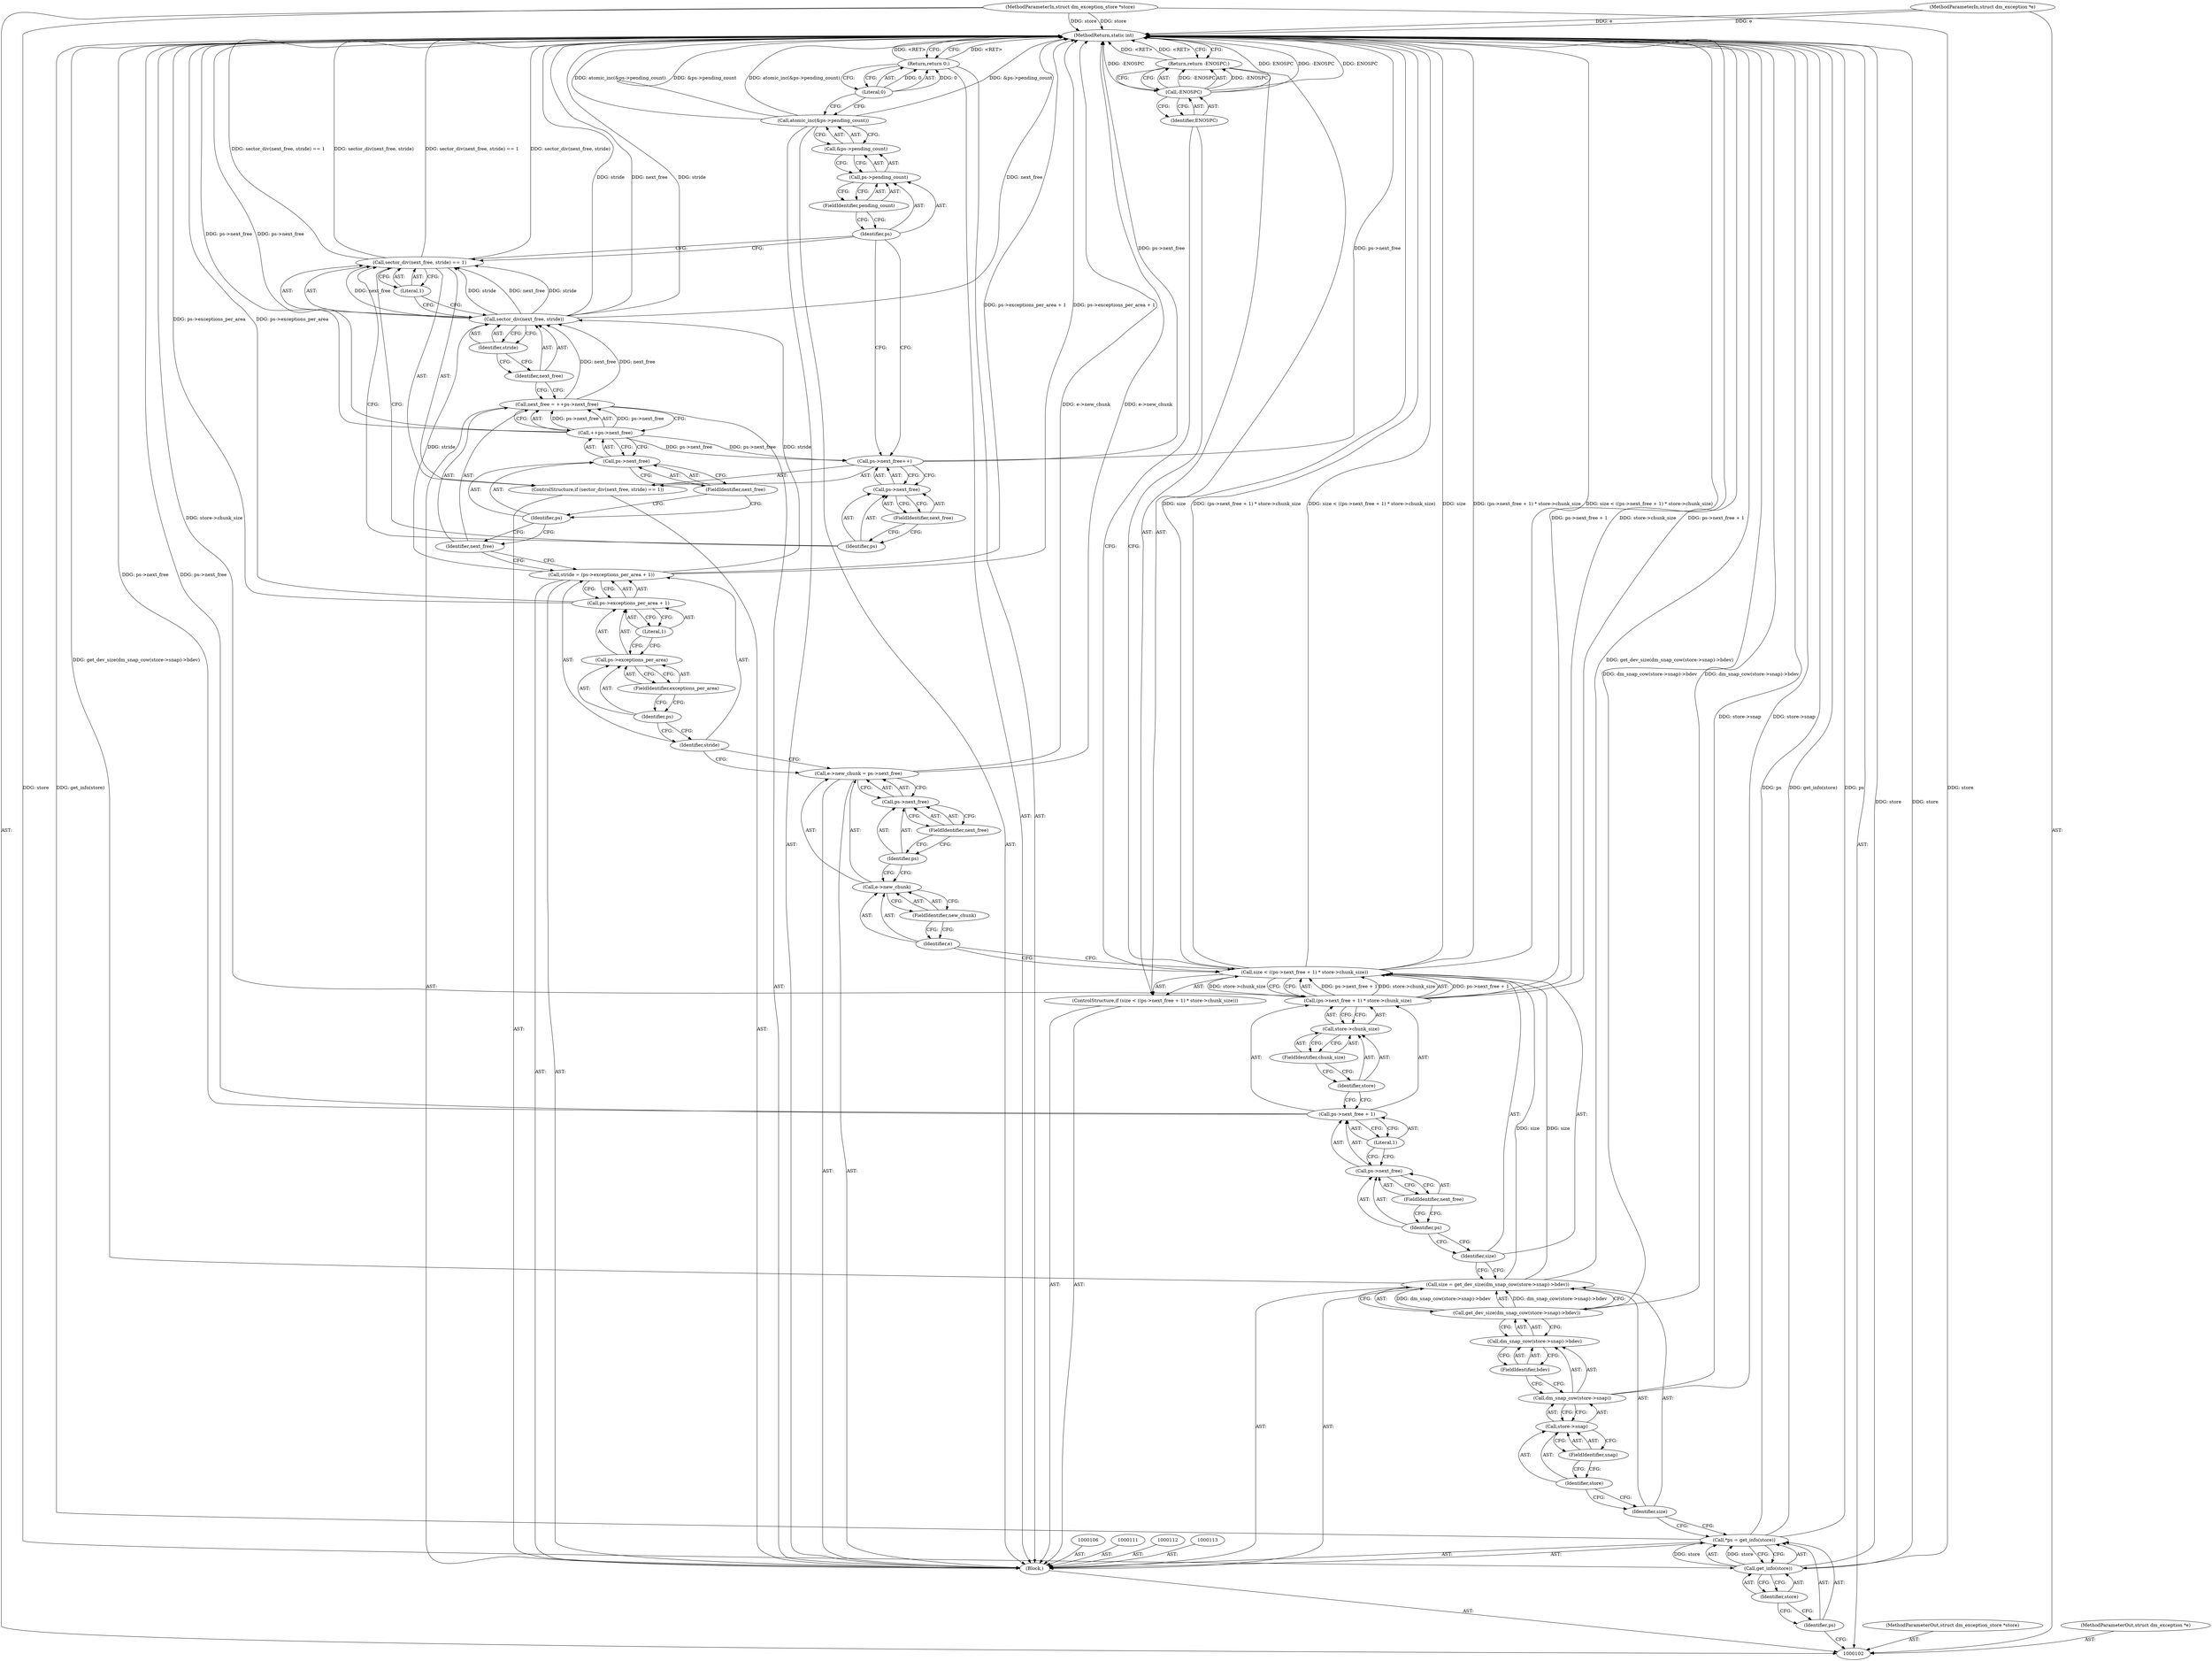digraph "1_linux_e9c6a182649f4259db704ae15a91ac820e63b0ca" {
"1000175" [label="(MethodReturn,static int)"];
"1000103" [label="(MethodParameterIn,struct dm_exception_store *store)"];
"1000254" [label="(MethodParameterOut,struct dm_exception_store *store)"];
"1000123" [label="(ControlStructure,if (size < ((ps->next_free + 1) * store->chunk_size)))"];
"1000126" [label="(Call,(ps->next_free + 1) * store->chunk_size)"];
"1000127" [label="(Call,ps->next_free + 1)"];
"1000128" [label="(Call,ps->next_free)"];
"1000129" [label="(Identifier,ps)"];
"1000130" [label="(FieldIdentifier,next_free)"];
"1000131" [label="(Literal,1)"];
"1000132" [label="(Call,store->chunk_size)"];
"1000133" [label="(Identifier,store)"];
"1000134" [label="(FieldIdentifier,chunk_size)"];
"1000124" [label="(Call,size < ((ps->next_free + 1) * store->chunk_size))"];
"1000125" [label="(Identifier,size)"];
"1000137" [label="(Identifier,ENOSPC)"];
"1000135" [label="(Return,return -ENOSPC;)"];
"1000136" [label="(Call,-ENOSPC)"];
"1000138" [label="(Call,e->new_chunk = ps->next_free)"];
"1000139" [label="(Call,e->new_chunk)"];
"1000140" [label="(Identifier,e)"];
"1000142" [label="(Call,ps->next_free)"];
"1000143" [label="(Identifier,ps)"];
"1000144" [label="(FieldIdentifier,next_free)"];
"1000141" [label="(FieldIdentifier,new_chunk)"];
"1000145" [label="(Call,stride = (ps->exceptions_per_area + 1))"];
"1000146" [label="(Identifier,stride)"];
"1000147" [label="(Call,ps->exceptions_per_area + 1)"];
"1000148" [label="(Call,ps->exceptions_per_area)"];
"1000149" [label="(Identifier,ps)"];
"1000150" [label="(FieldIdentifier,exceptions_per_area)"];
"1000151" [label="(Literal,1)"];
"1000104" [label="(MethodParameterIn,struct dm_exception *e)"];
"1000255" [label="(MethodParameterOut,struct dm_exception *e)"];
"1000152" [label="(Call,next_free = ++ps->next_free)"];
"1000153" [label="(Identifier,next_free)"];
"1000154" [label="(Call,++ps->next_free)"];
"1000155" [label="(Call,ps->next_free)"];
"1000156" [label="(Identifier,ps)"];
"1000157" [label="(FieldIdentifier,next_free)"];
"1000158" [label="(ControlStructure,if (sector_div(next_free, stride) == 1))"];
"1000161" [label="(Identifier,next_free)"];
"1000162" [label="(Identifier,stride)"];
"1000163" [label="(Literal,1)"];
"1000159" [label="(Call,sector_div(next_free, stride) == 1)"];
"1000160" [label="(Call,sector_div(next_free, stride))"];
"1000164" [label="(Call,ps->next_free++)"];
"1000165" [label="(Call,ps->next_free)"];
"1000166" [label="(Identifier,ps)"];
"1000167" [label="(FieldIdentifier,next_free)"];
"1000169" [label="(Call,&ps->pending_count)"];
"1000170" [label="(Call,ps->pending_count)"];
"1000171" [label="(Identifier,ps)"];
"1000172" [label="(FieldIdentifier,pending_count)"];
"1000168" [label="(Call,atomic_inc(&ps->pending_count))"];
"1000173" [label="(Return,return 0;)"];
"1000174" [label="(Literal,0)"];
"1000105" [label="(Block,)"];
"1000107" [label="(Call,*ps = get_info(store))"];
"1000108" [label="(Identifier,ps)"];
"1000109" [label="(Call,get_info(store))"];
"1000110" [label="(Identifier,store)"];
"1000114" [label="(Call,size = get_dev_size(dm_snap_cow(store->snap)->bdev))"];
"1000115" [label="(Identifier,size)"];
"1000116" [label="(Call,get_dev_size(dm_snap_cow(store->snap)->bdev))"];
"1000117" [label="(Call,dm_snap_cow(store->snap)->bdev)"];
"1000118" [label="(Call,dm_snap_cow(store->snap))"];
"1000119" [label="(Call,store->snap)"];
"1000120" [label="(Identifier,store)"];
"1000121" [label="(FieldIdentifier,snap)"];
"1000122" [label="(FieldIdentifier,bdev)"];
"1000175" -> "1000102"  [label="AST: "];
"1000175" -> "1000135"  [label="CFG: "];
"1000175" -> "1000173"  [label="CFG: "];
"1000173" -> "1000175"  [label="DDG: <RET>"];
"1000124" -> "1000175"  [label="DDG: size"];
"1000124" -> "1000175"  [label="DDG: (ps->next_free + 1) * store->chunk_size"];
"1000124" -> "1000175"  [label="DDG: size < ((ps->next_free + 1) * store->chunk_size)"];
"1000107" -> "1000175"  [label="DDG: ps"];
"1000107" -> "1000175"  [label="DDG: get_info(store)"];
"1000168" -> "1000175"  [label="DDG: &ps->pending_count"];
"1000168" -> "1000175"  [label="DDG: atomic_inc(&ps->pending_count)"];
"1000104" -> "1000175"  [label="DDG: e"];
"1000147" -> "1000175"  [label="DDG: ps->exceptions_per_area"];
"1000126" -> "1000175"  [label="DDG: ps->next_free + 1"];
"1000126" -> "1000175"  [label="DDG: store->chunk_size"];
"1000109" -> "1000175"  [label="DDG: store"];
"1000118" -> "1000175"  [label="DDG: store->snap"];
"1000160" -> "1000175"  [label="DDG: stride"];
"1000160" -> "1000175"  [label="DDG: next_free"];
"1000159" -> "1000175"  [label="DDG: sector_div(next_free, stride) == 1"];
"1000159" -> "1000175"  [label="DDG: sector_div(next_free, stride)"];
"1000116" -> "1000175"  [label="DDG: dm_snap_cow(store->snap)->bdev"];
"1000138" -> "1000175"  [label="DDG: e->new_chunk"];
"1000154" -> "1000175"  [label="DDG: ps->next_free"];
"1000103" -> "1000175"  [label="DDG: store"];
"1000136" -> "1000175"  [label="DDG: -ENOSPC"];
"1000136" -> "1000175"  [label="DDG: ENOSPC"];
"1000127" -> "1000175"  [label="DDG: ps->next_free"];
"1000145" -> "1000175"  [label="DDG: ps->exceptions_per_area + 1"];
"1000114" -> "1000175"  [label="DDG: get_dev_size(dm_snap_cow(store->snap)->bdev)"];
"1000164" -> "1000175"  [label="DDG: ps->next_free"];
"1000135" -> "1000175"  [label="DDG: <RET>"];
"1000103" -> "1000102"  [label="AST: "];
"1000103" -> "1000175"  [label="DDG: store"];
"1000103" -> "1000109"  [label="DDG: store"];
"1000254" -> "1000102"  [label="AST: "];
"1000123" -> "1000105"  [label="AST: "];
"1000124" -> "1000123"  [label="AST: "];
"1000135" -> "1000123"  [label="AST: "];
"1000126" -> "1000124"  [label="AST: "];
"1000126" -> "1000132"  [label="CFG: "];
"1000127" -> "1000126"  [label="AST: "];
"1000132" -> "1000126"  [label="AST: "];
"1000124" -> "1000126"  [label="CFG: "];
"1000126" -> "1000175"  [label="DDG: ps->next_free + 1"];
"1000126" -> "1000175"  [label="DDG: store->chunk_size"];
"1000126" -> "1000124"  [label="DDG: ps->next_free + 1"];
"1000126" -> "1000124"  [label="DDG: store->chunk_size"];
"1000127" -> "1000126"  [label="AST: "];
"1000127" -> "1000131"  [label="CFG: "];
"1000128" -> "1000127"  [label="AST: "];
"1000131" -> "1000127"  [label="AST: "];
"1000133" -> "1000127"  [label="CFG: "];
"1000127" -> "1000175"  [label="DDG: ps->next_free"];
"1000128" -> "1000127"  [label="AST: "];
"1000128" -> "1000130"  [label="CFG: "];
"1000129" -> "1000128"  [label="AST: "];
"1000130" -> "1000128"  [label="AST: "];
"1000131" -> "1000128"  [label="CFG: "];
"1000129" -> "1000128"  [label="AST: "];
"1000129" -> "1000125"  [label="CFG: "];
"1000130" -> "1000129"  [label="CFG: "];
"1000130" -> "1000128"  [label="AST: "];
"1000130" -> "1000129"  [label="CFG: "];
"1000128" -> "1000130"  [label="CFG: "];
"1000131" -> "1000127"  [label="AST: "];
"1000131" -> "1000128"  [label="CFG: "];
"1000127" -> "1000131"  [label="CFG: "];
"1000132" -> "1000126"  [label="AST: "];
"1000132" -> "1000134"  [label="CFG: "];
"1000133" -> "1000132"  [label="AST: "];
"1000134" -> "1000132"  [label="AST: "];
"1000126" -> "1000132"  [label="CFG: "];
"1000133" -> "1000132"  [label="AST: "];
"1000133" -> "1000127"  [label="CFG: "];
"1000134" -> "1000133"  [label="CFG: "];
"1000134" -> "1000132"  [label="AST: "];
"1000134" -> "1000133"  [label="CFG: "];
"1000132" -> "1000134"  [label="CFG: "];
"1000124" -> "1000123"  [label="AST: "];
"1000124" -> "1000126"  [label="CFG: "];
"1000125" -> "1000124"  [label="AST: "];
"1000126" -> "1000124"  [label="AST: "];
"1000137" -> "1000124"  [label="CFG: "];
"1000140" -> "1000124"  [label="CFG: "];
"1000124" -> "1000175"  [label="DDG: size"];
"1000124" -> "1000175"  [label="DDG: (ps->next_free + 1) * store->chunk_size"];
"1000124" -> "1000175"  [label="DDG: size < ((ps->next_free + 1) * store->chunk_size)"];
"1000114" -> "1000124"  [label="DDG: size"];
"1000126" -> "1000124"  [label="DDG: ps->next_free + 1"];
"1000126" -> "1000124"  [label="DDG: store->chunk_size"];
"1000125" -> "1000124"  [label="AST: "];
"1000125" -> "1000114"  [label="CFG: "];
"1000129" -> "1000125"  [label="CFG: "];
"1000137" -> "1000136"  [label="AST: "];
"1000137" -> "1000124"  [label="CFG: "];
"1000136" -> "1000137"  [label="CFG: "];
"1000135" -> "1000123"  [label="AST: "];
"1000135" -> "1000136"  [label="CFG: "];
"1000136" -> "1000135"  [label="AST: "];
"1000175" -> "1000135"  [label="CFG: "];
"1000135" -> "1000175"  [label="DDG: <RET>"];
"1000136" -> "1000135"  [label="DDG: -ENOSPC"];
"1000136" -> "1000135"  [label="AST: "];
"1000136" -> "1000137"  [label="CFG: "];
"1000137" -> "1000136"  [label="AST: "];
"1000135" -> "1000136"  [label="CFG: "];
"1000136" -> "1000175"  [label="DDG: -ENOSPC"];
"1000136" -> "1000175"  [label="DDG: ENOSPC"];
"1000136" -> "1000135"  [label="DDG: -ENOSPC"];
"1000138" -> "1000105"  [label="AST: "];
"1000138" -> "1000142"  [label="CFG: "];
"1000139" -> "1000138"  [label="AST: "];
"1000142" -> "1000138"  [label="AST: "];
"1000146" -> "1000138"  [label="CFG: "];
"1000138" -> "1000175"  [label="DDG: e->new_chunk"];
"1000139" -> "1000138"  [label="AST: "];
"1000139" -> "1000141"  [label="CFG: "];
"1000140" -> "1000139"  [label="AST: "];
"1000141" -> "1000139"  [label="AST: "];
"1000143" -> "1000139"  [label="CFG: "];
"1000140" -> "1000139"  [label="AST: "];
"1000140" -> "1000124"  [label="CFG: "];
"1000141" -> "1000140"  [label="CFG: "];
"1000142" -> "1000138"  [label="AST: "];
"1000142" -> "1000144"  [label="CFG: "];
"1000143" -> "1000142"  [label="AST: "];
"1000144" -> "1000142"  [label="AST: "];
"1000138" -> "1000142"  [label="CFG: "];
"1000143" -> "1000142"  [label="AST: "];
"1000143" -> "1000139"  [label="CFG: "];
"1000144" -> "1000143"  [label="CFG: "];
"1000144" -> "1000142"  [label="AST: "];
"1000144" -> "1000143"  [label="CFG: "];
"1000142" -> "1000144"  [label="CFG: "];
"1000141" -> "1000139"  [label="AST: "];
"1000141" -> "1000140"  [label="CFG: "];
"1000139" -> "1000141"  [label="CFG: "];
"1000145" -> "1000105"  [label="AST: "];
"1000145" -> "1000147"  [label="CFG: "];
"1000146" -> "1000145"  [label="AST: "];
"1000147" -> "1000145"  [label="AST: "];
"1000153" -> "1000145"  [label="CFG: "];
"1000145" -> "1000175"  [label="DDG: ps->exceptions_per_area + 1"];
"1000145" -> "1000160"  [label="DDG: stride"];
"1000146" -> "1000145"  [label="AST: "];
"1000146" -> "1000138"  [label="CFG: "];
"1000149" -> "1000146"  [label="CFG: "];
"1000147" -> "1000145"  [label="AST: "];
"1000147" -> "1000151"  [label="CFG: "];
"1000148" -> "1000147"  [label="AST: "];
"1000151" -> "1000147"  [label="AST: "];
"1000145" -> "1000147"  [label="CFG: "];
"1000147" -> "1000175"  [label="DDG: ps->exceptions_per_area"];
"1000148" -> "1000147"  [label="AST: "];
"1000148" -> "1000150"  [label="CFG: "];
"1000149" -> "1000148"  [label="AST: "];
"1000150" -> "1000148"  [label="AST: "];
"1000151" -> "1000148"  [label="CFG: "];
"1000149" -> "1000148"  [label="AST: "];
"1000149" -> "1000146"  [label="CFG: "];
"1000150" -> "1000149"  [label="CFG: "];
"1000150" -> "1000148"  [label="AST: "];
"1000150" -> "1000149"  [label="CFG: "];
"1000148" -> "1000150"  [label="CFG: "];
"1000151" -> "1000147"  [label="AST: "];
"1000151" -> "1000148"  [label="CFG: "];
"1000147" -> "1000151"  [label="CFG: "];
"1000104" -> "1000102"  [label="AST: "];
"1000104" -> "1000175"  [label="DDG: e"];
"1000255" -> "1000102"  [label="AST: "];
"1000152" -> "1000105"  [label="AST: "];
"1000152" -> "1000154"  [label="CFG: "];
"1000153" -> "1000152"  [label="AST: "];
"1000154" -> "1000152"  [label="AST: "];
"1000161" -> "1000152"  [label="CFG: "];
"1000154" -> "1000152"  [label="DDG: ps->next_free"];
"1000152" -> "1000160"  [label="DDG: next_free"];
"1000153" -> "1000152"  [label="AST: "];
"1000153" -> "1000145"  [label="CFG: "];
"1000156" -> "1000153"  [label="CFG: "];
"1000154" -> "1000152"  [label="AST: "];
"1000154" -> "1000155"  [label="CFG: "];
"1000155" -> "1000154"  [label="AST: "];
"1000152" -> "1000154"  [label="CFG: "];
"1000154" -> "1000175"  [label="DDG: ps->next_free"];
"1000154" -> "1000152"  [label="DDG: ps->next_free"];
"1000154" -> "1000164"  [label="DDG: ps->next_free"];
"1000155" -> "1000154"  [label="AST: "];
"1000155" -> "1000157"  [label="CFG: "];
"1000156" -> "1000155"  [label="AST: "];
"1000157" -> "1000155"  [label="AST: "];
"1000154" -> "1000155"  [label="CFG: "];
"1000156" -> "1000155"  [label="AST: "];
"1000156" -> "1000153"  [label="CFG: "];
"1000157" -> "1000156"  [label="CFG: "];
"1000157" -> "1000155"  [label="AST: "];
"1000157" -> "1000156"  [label="CFG: "];
"1000155" -> "1000157"  [label="CFG: "];
"1000158" -> "1000105"  [label="AST: "];
"1000159" -> "1000158"  [label="AST: "];
"1000164" -> "1000158"  [label="AST: "];
"1000161" -> "1000160"  [label="AST: "];
"1000161" -> "1000152"  [label="CFG: "];
"1000162" -> "1000161"  [label="CFG: "];
"1000162" -> "1000160"  [label="AST: "];
"1000162" -> "1000161"  [label="CFG: "];
"1000160" -> "1000162"  [label="CFG: "];
"1000163" -> "1000159"  [label="AST: "];
"1000163" -> "1000160"  [label="CFG: "];
"1000159" -> "1000163"  [label="CFG: "];
"1000159" -> "1000158"  [label="AST: "];
"1000159" -> "1000163"  [label="CFG: "];
"1000160" -> "1000159"  [label="AST: "];
"1000163" -> "1000159"  [label="AST: "];
"1000166" -> "1000159"  [label="CFG: "];
"1000171" -> "1000159"  [label="CFG: "];
"1000159" -> "1000175"  [label="DDG: sector_div(next_free, stride) == 1"];
"1000159" -> "1000175"  [label="DDG: sector_div(next_free, stride)"];
"1000160" -> "1000159"  [label="DDG: next_free"];
"1000160" -> "1000159"  [label="DDG: stride"];
"1000160" -> "1000159"  [label="AST: "];
"1000160" -> "1000162"  [label="CFG: "];
"1000161" -> "1000160"  [label="AST: "];
"1000162" -> "1000160"  [label="AST: "];
"1000163" -> "1000160"  [label="CFG: "];
"1000160" -> "1000175"  [label="DDG: stride"];
"1000160" -> "1000175"  [label="DDG: next_free"];
"1000160" -> "1000159"  [label="DDG: next_free"];
"1000160" -> "1000159"  [label="DDG: stride"];
"1000152" -> "1000160"  [label="DDG: next_free"];
"1000145" -> "1000160"  [label="DDG: stride"];
"1000164" -> "1000158"  [label="AST: "];
"1000164" -> "1000165"  [label="CFG: "];
"1000165" -> "1000164"  [label="AST: "];
"1000171" -> "1000164"  [label="CFG: "];
"1000164" -> "1000175"  [label="DDG: ps->next_free"];
"1000154" -> "1000164"  [label="DDG: ps->next_free"];
"1000165" -> "1000164"  [label="AST: "];
"1000165" -> "1000167"  [label="CFG: "];
"1000166" -> "1000165"  [label="AST: "];
"1000167" -> "1000165"  [label="AST: "];
"1000164" -> "1000165"  [label="CFG: "];
"1000166" -> "1000165"  [label="AST: "];
"1000166" -> "1000159"  [label="CFG: "];
"1000167" -> "1000166"  [label="CFG: "];
"1000167" -> "1000165"  [label="AST: "];
"1000167" -> "1000166"  [label="CFG: "];
"1000165" -> "1000167"  [label="CFG: "];
"1000169" -> "1000168"  [label="AST: "];
"1000169" -> "1000170"  [label="CFG: "];
"1000170" -> "1000169"  [label="AST: "];
"1000168" -> "1000169"  [label="CFG: "];
"1000170" -> "1000169"  [label="AST: "];
"1000170" -> "1000172"  [label="CFG: "];
"1000171" -> "1000170"  [label="AST: "];
"1000172" -> "1000170"  [label="AST: "];
"1000169" -> "1000170"  [label="CFG: "];
"1000171" -> "1000170"  [label="AST: "];
"1000171" -> "1000164"  [label="CFG: "];
"1000171" -> "1000159"  [label="CFG: "];
"1000172" -> "1000171"  [label="CFG: "];
"1000172" -> "1000170"  [label="AST: "];
"1000172" -> "1000171"  [label="CFG: "];
"1000170" -> "1000172"  [label="CFG: "];
"1000168" -> "1000105"  [label="AST: "];
"1000168" -> "1000169"  [label="CFG: "];
"1000169" -> "1000168"  [label="AST: "];
"1000174" -> "1000168"  [label="CFG: "];
"1000168" -> "1000175"  [label="DDG: &ps->pending_count"];
"1000168" -> "1000175"  [label="DDG: atomic_inc(&ps->pending_count)"];
"1000173" -> "1000105"  [label="AST: "];
"1000173" -> "1000174"  [label="CFG: "];
"1000174" -> "1000173"  [label="AST: "];
"1000175" -> "1000173"  [label="CFG: "];
"1000173" -> "1000175"  [label="DDG: <RET>"];
"1000174" -> "1000173"  [label="DDG: 0"];
"1000174" -> "1000173"  [label="AST: "];
"1000174" -> "1000168"  [label="CFG: "];
"1000173" -> "1000174"  [label="CFG: "];
"1000174" -> "1000173"  [label="DDG: 0"];
"1000105" -> "1000102"  [label="AST: "];
"1000106" -> "1000105"  [label="AST: "];
"1000107" -> "1000105"  [label="AST: "];
"1000111" -> "1000105"  [label="AST: "];
"1000112" -> "1000105"  [label="AST: "];
"1000113" -> "1000105"  [label="AST: "];
"1000114" -> "1000105"  [label="AST: "];
"1000123" -> "1000105"  [label="AST: "];
"1000138" -> "1000105"  [label="AST: "];
"1000145" -> "1000105"  [label="AST: "];
"1000152" -> "1000105"  [label="AST: "];
"1000158" -> "1000105"  [label="AST: "];
"1000168" -> "1000105"  [label="AST: "];
"1000173" -> "1000105"  [label="AST: "];
"1000107" -> "1000105"  [label="AST: "];
"1000107" -> "1000109"  [label="CFG: "];
"1000108" -> "1000107"  [label="AST: "];
"1000109" -> "1000107"  [label="AST: "];
"1000115" -> "1000107"  [label="CFG: "];
"1000107" -> "1000175"  [label="DDG: ps"];
"1000107" -> "1000175"  [label="DDG: get_info(store)"];
"1000109" -> "1000107"  [label="DDG: store"];
"1000108" -> "1000107"  [label="AST: "];
"1000108" -> "1000102"  [label="CFG: "];
"1000110" -> "1000108"  [label="CFG: "];
"1000109" -> "1000107"  [label="AST: "];
"1000109" -> "1000110"  [label="CFG: "];
"1000110" -> "1000109"  [label="AST: "];
"1000107" -> "1000109"  [label="CFG: "];
"1000109" -> "1000175"  [label="DDG: store"];
"1000109" -> "1000107"  [label="DDG: store"];
"1000103" -> "1000109"  [label="DDG: store"];
"1000110" -> "1000109"  [label="AST: "];
"1000110" -> "1000108"  [label="CFG: "];
"1000109" -> "1000110"  [label="CFG: "];
"1000114" -> "1000105"  [label="AST: "];
"1000114" -> "1000116"  [label="CFG: "];
"1000115" -> "1000114"  [label="AST: "];
"1000116" -> "1000114"  [label="AST: "];
"1000125" -> "1000114"  [label="CFG: "];
"1000114" -> "1000175"  [label="DDG: get_dev_size(dm_snap_cow(store->snap)->bdev)"];
"1000116" -> "1000114"  [label="DDG: dm_snap_cow(store->snap)->bdev"];
"1000114" -> "1000124"  [label="DDG: size"];
"1000115" -> "1000114"  [label="AST: "];
"1000115" -> "1000107"  [label="CFG: "];
"1000120" -> "1000115"  [label="CFG: "];
"1000116" -> "1000114"  [label="AST: "];
"1000116" -> "1000117"  [label="CFG: "];
"1000117" -> "1000116"  [label="AST: "];
"1000114" -> "1000116"  [label="CFG: "];
"1000116" -> "1000175"  [label="DDG: dm_snap_cow(store->snap)->bdev"];
"1000116" -> "1000114"  [label="DDG: dm_snap_cow(store->snap)->bdev"];
"1000117" -> "1000116"  [label="AST: "];
"1000117" -> "1000122"  [label="CFG: "];
"1000118" -> "1000117"  [label="AST: "];
"1000122" -> "1000117"  [label="AST: "];
"1000116" -> "1000117"  [label="CFG: "];
"1000118" -> "1000117"  [label="AST: "];
"1000118" -> "1000119"  [label="CFG: "];
"1000119" -> "1000118"  [label="AST: "];
"1000122" -> "1000118"  [label="CFG: "];
"1000118" -> "1000175"  [label="DDG: store->snap"];
"1000119" -> "1000118"  [label="AST: "];
"1000119" -> "1000121"  [label="CFG: "];
"1000120" -> "1000119"  [label="AST: "];
"1000121" -> "1000119"  [label="AST: "];
"1000118" -> "1000119"  [label="CFG: "];
"1000120" -> "1000119"  [label="AST: "];
"1000120" -> "1000115"  [label="CFG: "];
"1000121" -> "1000120"  [label="CFG: "];
"1000121" -> "1000119"  [label="AST: "];
"1000121" -> "1000120"  [label="CFG: "];
"1000119" -> "1000121"  [label="CFG: "];
"1000122" -> "1000117"  [label="AST: "];
"1000122" -> "1000118"  [label="CFG: "];
"1000117" -> "1000122"  [label="CFG: "];
}
